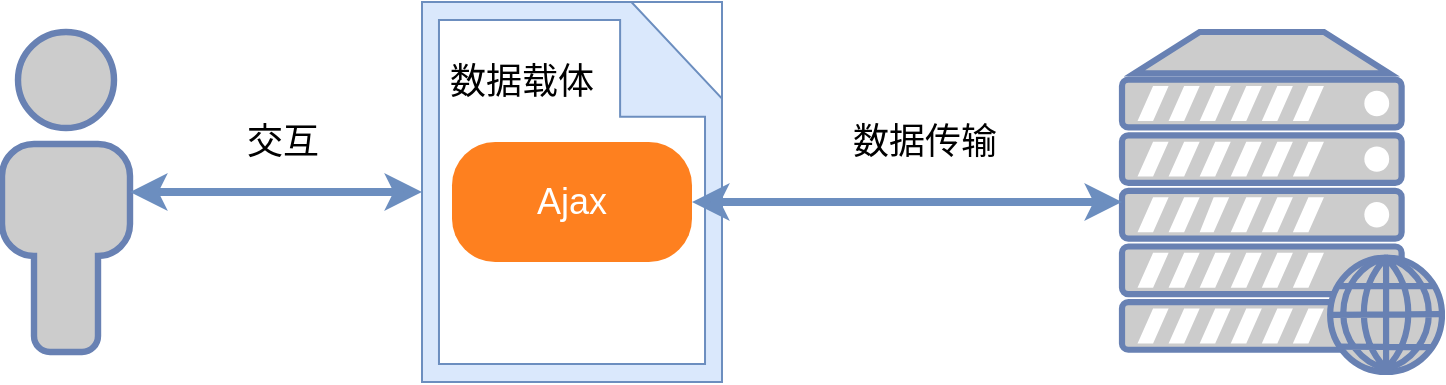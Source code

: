 <mxfile version="21.2.1" type="device">
  <diagram name="第 1 页" id="UHtSpR9IC_FXIQfQnc5V">
    <mxGraphModel dx="1050" dy="669" grid="1" gridSize="10" guides="1" tooltips="1" connect="1" arrows="1" fold="1" page="1" pageScale="1" pageWidth="827" pageHeight="1169" math="0" shadow="0">
      <root>
        <mxCell id="0" />
        <mxCell id="1" parent="0" />
        <mxCell id="YaG_1TBnuGS9j93xaT1G-1" value="" style="fontColor=#0066CC;verticalAlign=top;verticalLabelPosition=bottom;labelPosition=center;align=center;html=1;outlineConnect=0;fillColor=#CCCCCC;strokeColor=#6881B3;gradientColor=none;gradientDirection=north;strokeWidth=2;shape=mxgraph.networks.user_male;" vertex="1" parent="1">
          <mxGeometry x="60" y="215" width="64" height="160" as="geometry" />
        </mxCell>
        <mxCell id="YaG_1TBnuGS9j93xaT1G-2" value="" style="fontColor=#0066CC;verticalAlign=top;verticalLabelPosition=bottom;labelPosition=center;align=center;html=1;outlineConnect=0;fillColor=#CCCCCC;strokeColor=#6881B3;gradientColor=none;gradientDirection=north;strokeWidth=2;shape=mxgraph.networks.web_server;" vertex="1" parent="1">
          <mxGeometry x="620" y="215" width="160" height="170" as="geometry" />
        </mxCell>
        <mxCell id="YaG_1TBnuGS9j93xaT1G-6" value="" style="group;fillColor=#FFFFFF;strokeColor=#6c8ebf;" vertex="1" connectable="0" parent="1">
          <mxGeometry x="270" y="200" width="150" height="190" as="geometry" />
        </mxCell>
        <mxCell id="YaG_1TBnuGS9j93xaT1G-3" value="" style="sketch=0;pointerEvents=1;shadow=0;dashed=0;html=1;labelPosition=center;verticalLabelPosition=bottom;verticalAlign=top;outlineConnect=0;align=center;shape=mxgraph.office.concepts.document_blank;fillColor=#dae8fc;strokeColor=#6c8ebf;" vertex="1" parent="YaG_1TBnuGS9j93xaT1G-6">
          <mxGeometry width="150" height="190" as="geometry" />
        </mxCell>
        <mxCell id="YaG_1TBnuGS9j93xaT1G-4" value="&lt;font style=&quot;font-size: 18px;&quot;&gt;数据载体&lt;/font&gt;" style="rounded=0;whiteSpace=wrap;html=1;fillColor=none;strokeColor=none;fontFamily=Helvetica;" vertex="1" parent="YaG_1TBnuGS9j93xaT1G-6">
          <mxGeometry y="30" width="100" height="20" as="geometry" />
        </mxCell>
        <mxCell id="YaG_1TBnuGS9j93xaT1G-5" value="&lt;font color=&quot;#ffffff&quot; style=&quot;font-size: 18px;&quot;&gt;Ajax&lt;/font&gt;" style="rounded=1;whiteSpace=wrap;html=1;arcSize=36;fillStyle=auto;fillColor=#FE801F;strokeColor=none;" vertex="1" parent="YaG_1TBnuGS9j93xaT1G-6">
          <mxGeometry x="15" y="70" width="120" height="60" as="geometry" />
        </mxCell>
        <mxCell id="YaG_1TBnuGS9j93xaT1G-7" value="" style="endArrow=classic;startArrow=classic;html=1;rounded=0;strokeColor=#6c8ebf;fillColor=#dae8fc;fontSize=14;jumpSize=16;strokeWidth=4;" edge="1" parent="1" source="YaG_1TBnuGS9j93xaT1G-1" target="YaG_1TBnuGS9j93xaT1G-3">
          <mxGeometry width="50" height="50" relative="1" as="geometry">
            <mxPoint x="180" y="340" as="sourcePoint" />
            <mxPoint x="260" y="300" as="targetPoint" />
          </mxGeometry>
        </mxCell>
        <mxCell id="YaG_1TBnuGS9j93xaT1G-8" value="&lt;font style=&quot;font-size: 18px;&quot;&gt;交互&lt;/font&gt;" style="edgeLabel;html=1;align=center;verticalAlign=middle;resizable=0;points=[];" vertex="1" connectable="0" parent="YaG_1TBnuGS9j93xaT1G-7">
          <mxGeometry x="-0.14" relative="1" as="geometry">
            <mxPoint x="13" y="-25" as="offset" />
          </mxGeometry>
        </mxCell>
        <mxCell id="YaG_1TBnuGS9j93xaT1G-10" value="" style="endArrow=classic;startArrow=classic;html=1;rounded=0;strokeColor=#6c8ebf;fillColor=#dae8fc;fontSize=14;jumpSize=16;strokeWidth=4;exitX=1;exitY=0.5;exitDx=0;exitDy=0;entryX=0;entryY=0.5;entryDx=0;entryDy=0;entryPerimeter=0;" edge="1" parent="1" source="YaG_1TBnuGS9j93xaT1G-5" target="YaG_1TBnuGS9j93xaT1G-2">
          <mxGeometry width="50" height="50" relative="1" as="geometry">
            <mxPoint x="424" y="330" as="sourcePoint" />
            <mxPoint x="560" y="350" as="targetPoint" />
          </mxGeometry>
        </mxCell>
        <mxCell id="YaG_1TBnuGS9j93xaT1G-11" value="&lt;span style=&quot;font-size: 18px;&quot;&gt;数据传输&lt;/span&gt;" style="edgeLabel;html=1;align=center;verticalAlign=middle;resizable=0;points=[];" vertex="1" connectable="0" parent="YaG_1TBnuGS9j93xaT1G-10">
          <mxGeometry x="-0.14" relative="1" as="geometry">
            <mxPoint x="23" y="-30" as="offset" />
          </mxGeometry>
        </mxCell>
      </root>
    </mxGraphModel>
  </diagram>
</mxfile>

